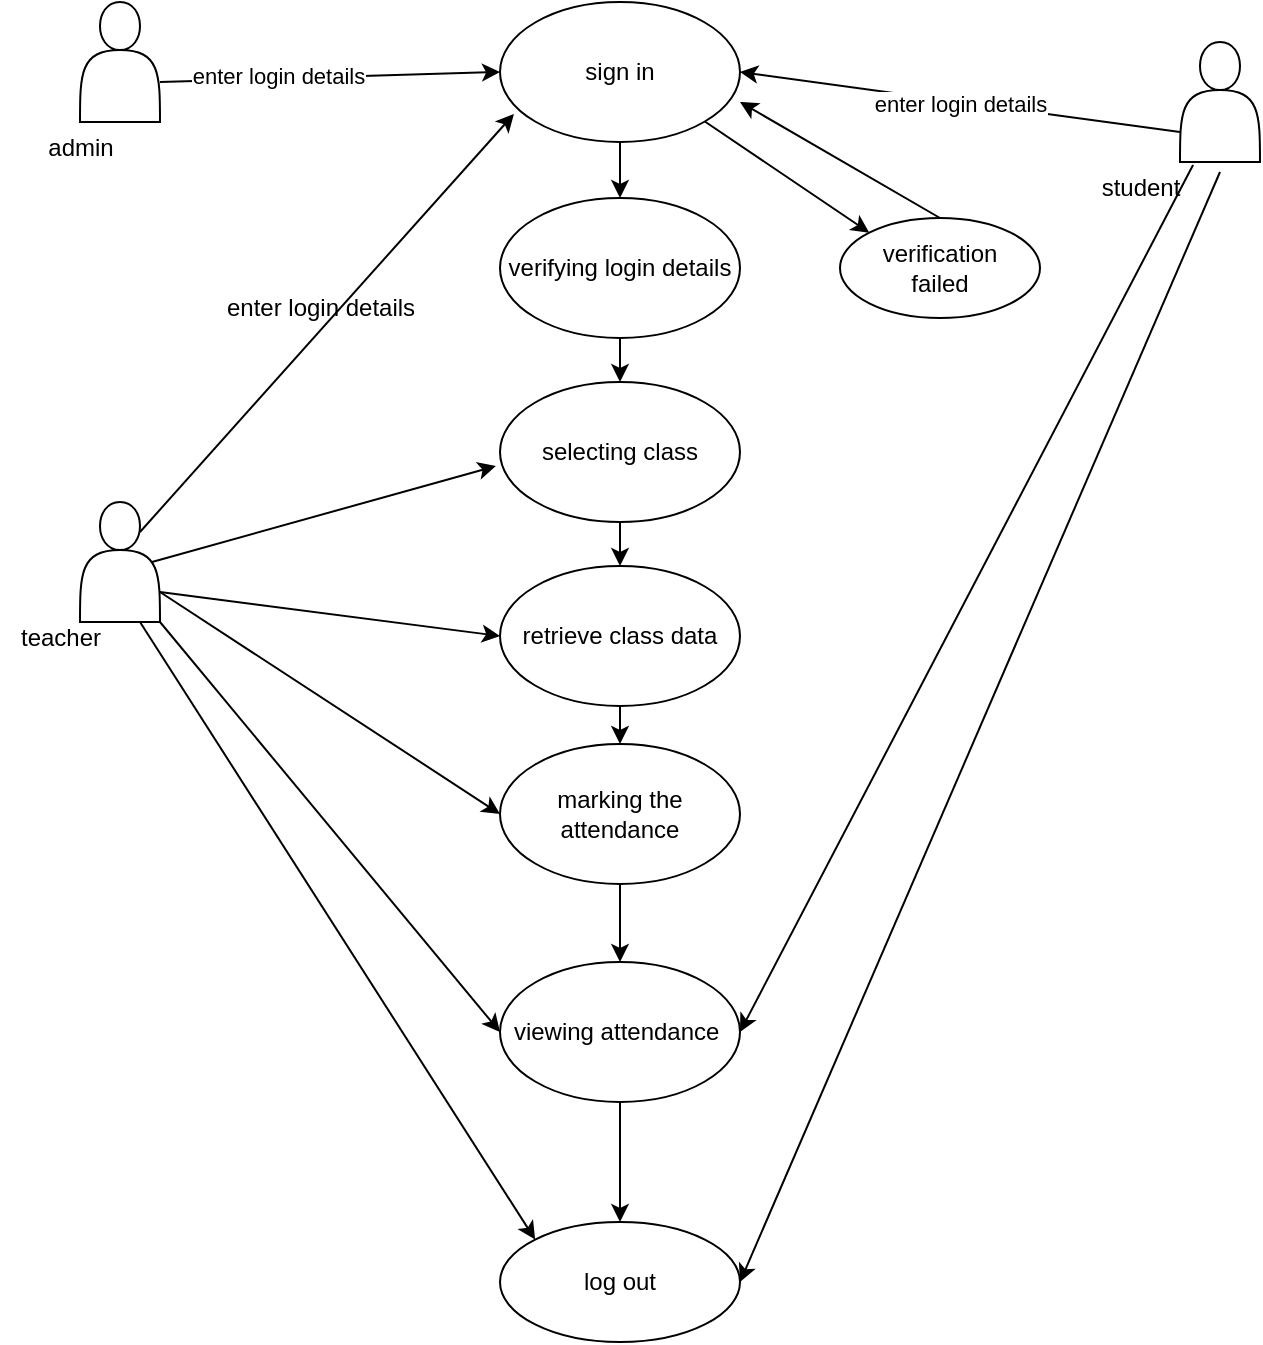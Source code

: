 <mxfile version="24.8.3">
  <diagram name="Page-1" id="mG_NfcZ0JMgbqcFigATd">
    <mxGraphModel grid="1" page="1" gridSize="10" guides="1" tooltips="1" connect="1" arrows="1" fold="1" pageScale="1" pageWidth="850" pageHeight="1100" math="0" shadow="0">
      <root>
        <mxCell id="0" />
        <mxCell id="1" parent="0" />
        <mxCell id="sSIAPf-Off1zZm-KWsmr-7" value="sign in" style="shape=ellipse;html=1;dashed=0;whiteSpace=wrap;perimeter=ellipsePerimeter;" vertex="1" parent="1">
          <mxGeometry x="290" y="20" width="120" height="70" as="geometry" />
        </mxCell>
        <mxCell id="sSIAPf-Off1zZm-KWsmr-38" value="" style="edgeStyle=orthogonalEdgeStyle;rounded=0;orthogonalLoop=1;jettySize=auto;html=1;" edge="1" parent="1" source="sSIAPf-Off1zZm-KWsmr-8" target="sSIAPf-Off1zZm-KWsmr-20">
          <mxGeometry relative="1" as="geometry" />
        </mxCell>
        <mxCell id="sSIAPf-Off1zZm-KWsmr-8" value="selecting class" style="shape=ellipse;html=1;dashed=0;whiteSpace=wrap;perimeter=ellipsePerimeter;" vertex="1" parent="1">
          <mxGeometry x="290" y="210" width="120" height="70" as="geometry" />
        </mxCell>
        <mxCell id="sSIAPf-Off1zZm-KWsmr-18" value="marking the attendance" style="shape=ellipse;html=1;dashed=0;whiteSpace=wrap;perimeter=ellipsePerimeter;" vertex="1" parent="1">
          <mxGeometry x="290" y="391" width="120" height="70" as="geometry" />
        </mxCell>
        <mxCell id="sSIAPf-Off1zZm-KWsmr-19" value="verifying login details" style="shape=ellipse;html=1;dashed=0;whiteSpace=wrap;perimeter=ellipsePerimeter;" vertex="1" parent="1">
          <mxGeometry x="290" y="118" width="120" height="70" as="geometry" />
        </mxCell>
        <mxCell id="sSIAPf-Off1zZm-KWsmr-20" value="retrieve class data" style="shape=ellipse;html=1;dashed=0;whiteSpace=wrap;perimeter=ellipsePerimeter;" vertex="1" parent="1">
          <mxGeometry x="290" y="302" width="120" height="70" as="geometry" />
        </mxCell>
        <mxCell id="sSIAPf-Off1zZm-KWsmr-21" value="" style="shape=actor;whiteSpace=wrap;html=1;" vertex="1" parent="1">
          <mxGeometry x="630" y="40" width="40" height="60" as="geometry" />
        </mxCell>
        <mxCell id="sSIAPf-Off1zZm-KWsmr-22" value="" style="shape=actor;whiteSpace=wrap;html=1;" vertex="1" parent="1">
          <mxGeometry x="80" y="270" width="40" height="60" as="geometry" />
        </mxCell>
        <mxCell id="sSIAPf-Off1zZm-KWsmr-23" value="" style="shape=actor;whiteSpace=wrap;html=1;" vertex="1" parent="1">
          <mxGeometry x="80" y="20" width="40" height="60" as="geometry" />
        </mxCell>
        <mxCell id="sSIAPf-Off1zZm-KWsmr-24" value="" style="endArrow=classic;html=1;rounded=0;entryX=-0.017;entryY=0.6;entryDx=0;entryDy=0;entryPerimeter=0;exitX=0.9;exitY=0.5;exitDx=0;exitDy=0;exitPerimeter=0;" edge="1" parent="1" source="sSIAPf-Off1zZm-KWsmr-22" target="sSIAPf-Off1zZm-KWsmr-8">
          <mxGeometry width="50" height="50" relative="1" as="geometry">
            <mxPoint x="380" y="280" as="sourcePoint" />
            <mxPoint x="430" y="230" as="targetPoint" />
          </mxGeometry>
        </mxCell>
        <mxCell id="sSIAPf-Off1zZm-KWsmr-25" value="" style="endArrow=classic;html=1;rounded=0;entryX=0.058;entryY=0.8;entryDx=0;entryDy=0;entryPerimeter=0;exitX=0.75;exitY=0.25;exitDx=0;exitDy=0;exitPerimeter=0;" edge="1" parent="1" source="sSIAPf-Off1zZm-KWsmr-22" target="sSIAPf-Off1zZm-KWsmr-7">
          <mxGeometry width="50" height="50" relative="1" as="geometry">
            <mxPoint x="120" y="302" as="sourcePoint" />
            <mxPoint x="170" y="252" as="targetPoint" />
          </mxGeometry>
        </mxCell>
        <mxCell id="sSIAPf-Off1zZm-KWsmr-27" value="" style="endArrow=classic;html=1;rounded=0;entryX=0;entryY=0.5;entryDx=0;entryDy=0;" edge="1" parent="1" target="sSIAPf-Off1zZm-KWsmr-7">
          <mxGeometry width="50" height="50" relative="1" as="geometry">
            <mxPoint x="120" y="60" as="sourcePoint" />
            <mxPoint x="170" y="10" as="targetPoint" />
          </mxGeometry>
        </mxCell>
        <mxCell id="sSIAPf-Off1zZm-KWsmr-52" value="enter login details" style="edgeLabel;html=1;align=center;verticalAlign=middle;resizable=0;points=[];" connectable="0" vertex="1" parent="sSIAPf-Off1zZm-KWsmr-27">
          <mxGeometry x="-0.315" y="2" relative="1" as="geometry">
            <mxPoint as="offset" />
          </mxGeometry>
        </mxCell>
        <mxCell id="sSIAPf-Off1zZm-KWsmr-30" value="viewing attendance&amp;nbsp;" style="shape=ellipse;html=1;dashed=0;whiteSpace=wrap;perimeter=ellipsePerimeter;" vertex="1" parent="1">
          <mxGeometry x="290" y="500" width="120" height="70" as="geometry" />
        </mxCell>
        <mxCell id="sSIAPf-Off1zZm-KWsmr-31" value="" style="endArrow=classic;html=1;rounded=0;exitX=0.5;exitY=1;exitDx=0;exitDy=0;entryX=0.5;entryY=0;entryDx=0;entryDy=0;" edge="1" parent="1" source="sSIAPf-Off1zZm-KWsmr-20" target="sSIAPf-Off1zZm-KWsmr-18">
          <mxGeometry width="50" height="50" relative="1" as="geometry">
            <mxPoint x="470" y="310" as="sourcePoint" />
            <mxPoint x="520" y="260" as="targetPoint" />
          </mxGeometry>
        </mxCell>
        <mxCell id="sSIAPf-Off1zZm-KWsmr-32" value="" style="endArrow=classic;html=1;rounded=0;entryX=0;entryY=0.5;entryDx=0;entryDy=0;exitX=1;exitY=0.75;exitDx=0;exitDy=0;" edge="1" parent="1" source="sSIAPf-Off1zZm-KWsmr-22" target="sSIAPf-Off1zZm-KWsmr-18">
          <mxGeometry width="50" height="50" relative="1" as="geometry">
            <mxPoint x="120" y="325" as="sourcePoint" />
            <mxPoint x="170" y="275" as="targetPoint" />
          </mxGeometry>
        </mxCell>
        <mxCell id="sSIAPf-Off1zZm-KWsmr-33" value="" style="endArrow=classic;html=1;rounded=0;entryX=0;entryY=0.5;entryDx=0;entryDy=0;" edge="1" parent="1" target="sSIAPf-Off1zZm-KWsmr-30">
          <mxGeometry width="50" height="50" relative="1" as="geometry">
            <mxPoint x="120" y="330" as="sourcePoint" />
            <mxPoint x="170" y="280" as="targetPoint" />
          </mxGeometry>
        </mxCell>
        <mxCell id="sSIAPf-Off1zZm-KWsmr-34" value="" style="endArrow=classic;html=1;rounded=0;exitX=1;exitY=0.75;exitDx=0;exitDy=0;entryX=0;entryY=0.5;entryDx=0;entryDy=0;" edge="1" parent="1" source="sSIAPf-Off1zZm-KWsmr-22" target="sSIAPf-Off1zZm-KWsmr-20">
          <mxGeometry width="50" height="50" relative="1" as="geometry">
            <mxPoint x="540" y="270" as="sourcePoint" />
            <mxPoint x="590" y="220" as="targetPoint" />
          </mxGeometry>
        </mxCell>
        <mxCell id="sSIAPf-Off1zZm-KWsmr-35" value="" style="endArrow=classic;html=1;rounded=0;exitX=0.5;exitY=1;exitDx=0;exitDy=0;entryX=0.5;entryY=0;entryDx=0;entryDy=0;" edge="1" parent="1" source="sSIAPf-Off1zZm-KWsmr-18" target="sSIAPf-Off1zZm-KWsmr-30">
          <mxGeometry width="50" height="50" relative="1" as="geometry">
            <mxPoint x="440" y="400" as="sourcePoint" />
            <mxPoint x="490" y="350" as="targetPoint" />
          </mxGeometry>
        </mxCell>
        <mxCell id="sSIAPf-Off1zZm-KWsmr-36" value="" style="endArrow=classic;html=1;rounded=0;exitX=0.5;exitY=1;exitDx=0;exitDy=0;" edge="1" parent="1" source="sSIAPf-Off1zZm-KWsmr-19" target="sSIAPf-Off1zZm-KWsmr-8">
          <mxGeometry width="50" height="50" relative="1" as="geometry">
            <mxPoint x="440" y="250" as="sourcePoint" />
            <mxPoint x="490" y="200" as="targetPoint" />
          </mxGeometry>
        </mxCell>
        <mxCell id="sSIAPf-Off1zZm-KWsmr-37" value="" style="endArrow=classic;html=1;rounded=0;exitX=0.5;exitY=1;exitDx=0;exitDy=0;entryX=0.5;entryY=0;entryDx=0;entryDy=0;" edge="1" parent="1" source="sSIAPf-Off1zZm-KWsmr-7" target="sSIAPf-Off1zZm-KWsmr-19">
          <mxGeometry width="50" height="50" relative="1" as="geometry">
            <mxPoint x="410" y="100" as="sourcePoint" />
            <mxPoint x="460" y="50" as="targetPoint" />
          </mxGeometry>
        </mxCell>
        <mxCell id="sSIAPf-Off1zZm-KWsmr-39" value="" style="endArrow=classic;html=1;rounded=0;entryX=1;entryY=0.5;entryDx=0;entryDy=0;exitX=0;exitY=0.75;exitDx=0;exitDy=0;" edge="1" parent="1" source="sSIAPf-Off1zZm-KWsmr-21" target="sSIAPf-Off1zZm-KWsmr-7">
          <mxGeometry width="50" height="50" relative="1" as="geometry">
            <mxPoint x="510" y="140" as="sourcePoint" />
            <mxPoint x="560" y="90" as="targetPoint" />
          </mxGeometry>
        </mxCell>
        <mxCell id="sSIAPf-Off1zZm-KWsmr-51" value="enter login details" style="edgeLabel;html=1;align=center;verticalAlign=middle;resizable=0;points=[];" connectable="0" vertex="1" parent="sSIAPf-Off1zZm-KWsmr-39">
          <mxGeometry x="0.003" y="1" relative="1" as="geometry">
            <mxPoint as="offset" />
          </mxGeometry>
        </mxCell>
        <mxCell id="sSIAPf-Off1zZm-KWsmr-40" value="teacher" style="text;html=1;align=center;verticalAlign=middle;resizable=0;points=[];autosize=1;strokeColor=none;fillColor=none;" vertex="1" parent="1">
          <mxGeometry x="40" y="323" width="60" height="30" as="geometry" />
        </mxCell>
        <mxCell id="sSIAPf-Off1zZm-KWsmr-41" value="admin" style="text;html=1;align=center;verticalAlign=middle;resizable=0;points=[];autosize=1;strokeColor=none;fillColor=none;" vertex="1" parent="1">
          <mxGeometry x="50" y="78" width="60" height="30" as="geometry" />
        </mxCell>
        <mxCell id="sSIAPf-Off1zZm-KWsmr-42" value="student" style="text;html=1;align=center;verticalAlign=middle;resizable=0;points=[];autosize=1;strokeColor=none;fillColor=none;" vertex="1" parent="1">
          <mxGeometry x="580" y="98" width="60" height="30" as="geometry" />
        </mxCell>
        <mxCell id="sSIAPf-Off1zZm-KWsmr-43" value="log out" style="shape=ellipse;html=1;dashed=0;whiteSpace=wrap;perimeter=ellipsePerimeter;" vertex="1" parent="1">
          <mxGeometry x="290" y="630" width="120" height="60" as="geometry" />
        </mxCell>
        <mxCell id="sSIAPf-Off1zZm-KWsmr-44" value="" style="endArrow=classic;html=1;rounded=0;exitX=0.942;exitY=0.118;exitDx=0;exitDy=0;entryX=1;entryY=0.5;entryDx=0;entryDy=0;exitPerimeter=0;" edge="1" parent="1" source="sSIAPf-Off1zZm-KWsmr-42" target="sSIAPf-Off1zZm-KWsmr-30">
          <mxGeometry width="50" height="50" relative="1" as="geometry">
            <mxPoint x="640" y="95" as="sourcePoint" />
            <mxPoint x="420" y="65" as="targetPoint" />
          </mxGeometry>
        </mxCell>
        <mxCell id="sSIAPf-Off1zZm-KWsmr-45" value="" style="endArrow=classic;html=1;rounded=0;entryX=0.5;entryY=0;entryDx=0;entryDy=0;exitX=0.5;exitY=1;exitDx=0;exitDy=0;" edge="1" parent="1" source="sSIAPf-Off1zZm-KWsmr-30" target="sSIAPf-Off1zZm-KWsmr-43">
          <mxGeometry width="50" height="50" relative="1" as="geometry">
            <mxPoint x="690" y="220" as="sourcePoint" />
            <mxPoint x="470" y="190" as="targetPoint" />
          </mxGeometry>
        </mxCell>
        <mxCell id="sSIAPf-Off1zZm-KWsmr-46" value="verification&lt;div&gt;failed&lt;/div&gt;" style="shape=ellipse;html=1;dashed=0;whiteSpace=wrap;perimeter=ellipsePerimeter;" vertex="1" parent="1">
          <mxGeometry x="460" y="128" width="100" height="50" as="geometry" />
        </mxCell>
        <mxCell id="sSIAPf-Off1zZm-KWsmr-47" value="" style="endArrow=classic;html=1;rounded=0;exitX=1;exitY=1;exitDx=0;exitDy=0;entryX=0;entryY=0;entryDx=0;entryDy=0;" edge="1" parent="1" source="sSIAPf-Off1zZm-KWsmr-7" target="sSIAPf-Off1zZm-KWsmr-46">
          <mxGeometry width="50" height="50" relative="1" as="geometry">
            <mxPoint x="410" y="118" as="sourcePoint" />
            <mxPoint x="460" y="68" as="targetPoint" />
          </mxGeometry>
        </mxCell>
        <mxCell id="sSIAPf-Off1zZm-KWsmr-48" value="" style="endArrow=classic;html=1;rounded=0;exitX=0.5;exitY=0;exitDx=0;exitDy=0;" edge="1" parent="1" source="sSIAPf-Off1zZm-KWsmr-46">
          <mxGeometry width="50" height="50" relative="1" as="geometry">
            <mxPoint x="415" y="72" as="sourcePoint" />
            <mxPoint x="410" y="70" as="targetPoint" />
          </mxGeometry>
        </mxCell>
        <mxCell id="sSIAPf-Off1zZm-KWsmr-49" value="" style="endArrow=classic;html=1;rounded=0;entryX=0;entryY=0;entryDx=0;entryDy=0;exitX=0.75;exitY=1;exitDx=0;exitDy=0;" edge="1" parent="1" source="sSIAPf-Off1zZm-KWsmr-22" target="sSIAPf-Off1zZm-KWsmr-43">
          <mxGeometry width="50" height="50" relative="1" as="geometry">
            <mxPoint x="90" y="490" as="sourcePoint" />
            <mxPoint x="140" y="440" as="targetPoint" />
          </mxGeometry>
        </mxCell>
        <mxCell id="sSIAPf-Off1zZm-KWsmr-50" value="" style="endArrow=classic;html=1;rounded=0;exitX=0;exitY=0.75;exitDx=0;exitDy=0;entryX=1;entryY=0.5;entryDx=0;entryDy=0;" edge="1" parent="1" target="sSIAPf-Off1zZm-KWsmr-43">
          <mxGeometry width="50" height="50" relative="1" as="geometry">
            <mxPoint x="650" y="105" as="sourcePoint" />
            <mxPoint x="420" y="545" as="targetPoint" />
          </mxGeometry>
        </mxCell>
        <mxCell id="sSIAPf-Off1zZm-KWsmr-54" value="enter login details" style="text;html=1;align=center;verticalAlign=middle;resizable=0;points=[];autosize=1;strokeColor=none;fillColor=none;" vertex="1" parent="1">
          <mxGeometry x="140" y="158" width="120" height="30" as="geometry" />
        </mxCell>
      </root>
    </mxGraphModel>
  </diagram>
</mxfile>
